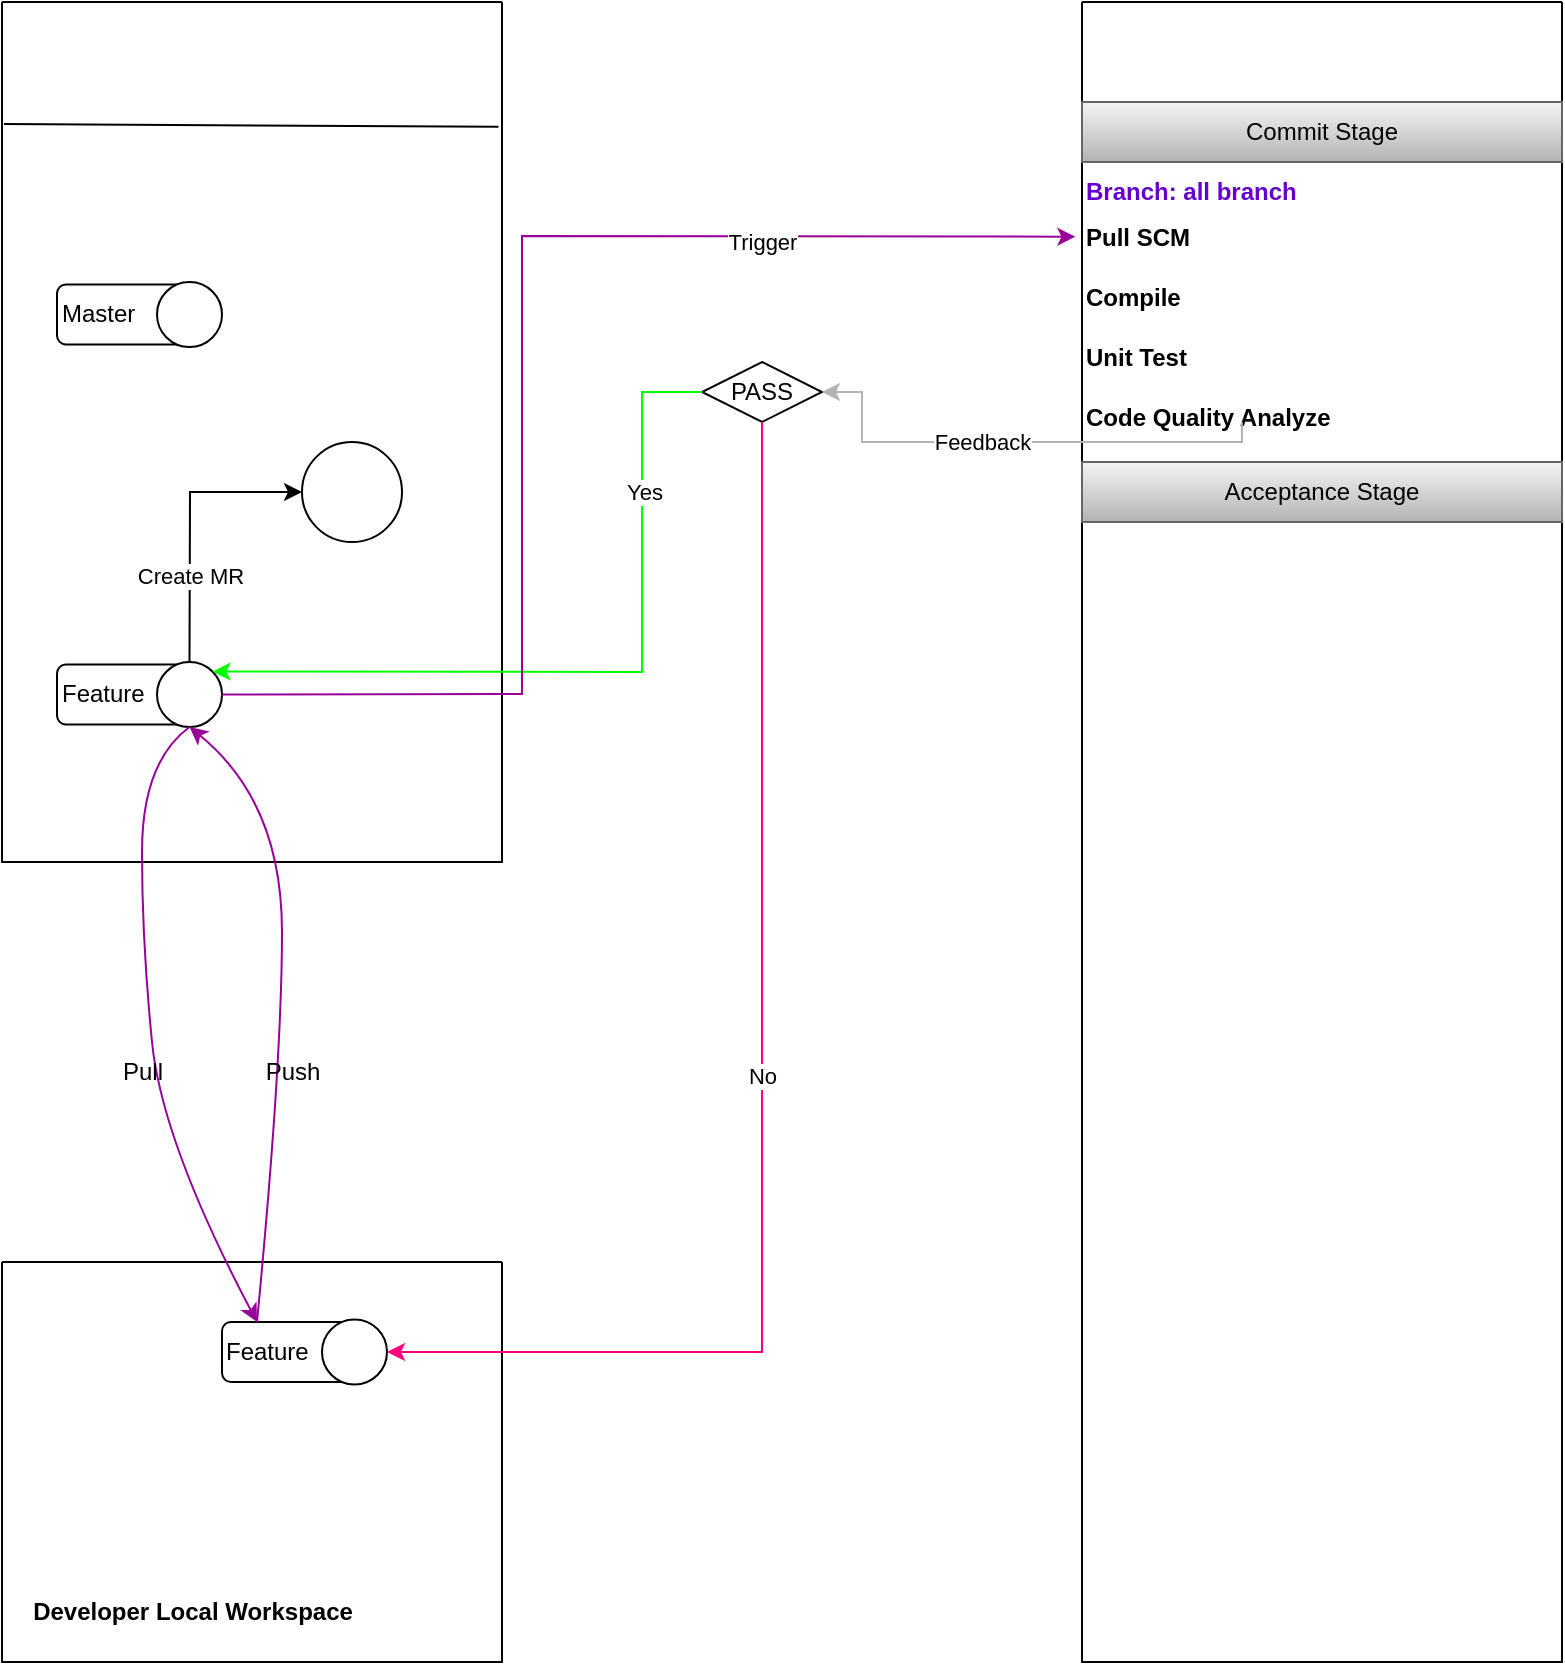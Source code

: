 <mxfile version="24.7.7">
  <diagram name="第 1 页" id="rBroqQjTNLhBKOfvFXeg">
    <mxGraphModel dx="1306" dy="1226" grid="1" gridSize="10" guides="1" tooltips="1" connect="1" arrows="1" fold="1" page="1" pageScale="1" pageWidth="1169" pageHeight="827" math="0" shadow="0">
      <root>
        <mxCell id="0" />
        <mxCell id="1" parent="0" />
        <mxCell id="FycG8oyHSj_Sa7Rq2zaZ-1" value="" style="swimlane;startSize=0;" vertex="1" parent="1">
          <mxGeometry x="60" y="740" width="250" height="200" as="geometry" />
        </mxCell>
        <mxCell id="FycG8oyHSj_Sa7Rq2zaZ-2" value="" style="shape=image;verticalLabelPosition=bottom;labelBackgroundColor=default;verticalAlign=top;aspect=fixed;imageAspect=0;image=https://cdn-icons-png.flaticon.com/512/10169/10169718.png;" vertex="1" parent="FycG8oyHSj_Sa7Rq2zaZ-1">
          <mxGeometry x="10" y="20" width="80" height="80" as="geometry" />
        </mxCell>
        <mxCell id="FycG8oyHSj_Sa7Rq2zaZ-3" value="Developer Local Workspace" style="text;html=1;align=center;verticalAlign=middle;resizable=0;points=[];autosize=1;strokeColor=none;fillColor=none;fontStyle=1" vertex="1" parent="FycG8oyHSj_Sa7Rq2zaZ-1">
          <mxGeometry x="10" y="160" width="170" height="30" as="geometry" />
        </mxCell>
        <mxCell id="FycG8oyHSj_Sa7Rq2zaZ-4" value="Feature" style="rounded=1;whiteSpace=wrap;html=1;align=left;" vertex="1" parent="FycG8oyHSj_Sa7Rq2zaZ-1">
          <mxGeometry x="110" y="30" width="70" height="30" as="geometry" />
        </mxCell>
        <mxCell id="FycG8oyHSj_Sa7Rq2zaZ-5" value="" style="ellipse;whiteSpace=wrap;html=1;aspect=fixed;" vertex="1" parent="FycG8oyHSj_Sa7Rq2zaZ-1">
          <mxGeometry x="160" y="28.75" width="32.5" height="32.5" as="geometry" />
        </mxCell>
        <mxCell id="FycG8oyHSj_Sa7Rq2zaZ-6" value="" style="shape=image;verticalLabelPosition=bottom;labelBackgroundColor=default;verticalAlign=top;aspect=fixed;imageAspect=0;image=https://www.svgrepo.com/show/347750/git-branch.svg;" vertex="1" parent="FycG8oyHSj_Sa7Rq2zaZ-1">
          <mxGeometry x="166.25" y="35" width="20" height="20" as="geometry" />
        </mxCell>
        <mxCell id="FycG8oyHSj_Sa7Rq2zaZ-9" value="" style="shape=image;verticalLabelPosition=bottom;labelBackgroundColor=default;verticalAlign=top;aspect=fixed;imageAspect=0;image=https://apptraitsolutions.com/wp-content/uploads/2021/02/Git-Logo-1788C.png;" vertex="1" parent="FycG8oyHSj_Sa7Rq2zaZ-1">
          <mxGeometry x="92.5" y="118.24" width="100" height="41.76" as="geometry" />
        </mxCell>
        <mxCell id="FycG8oyHSj_Sa7Rq2zaZ-10" value="" style="swimlane;startSize=0;" vertex="1" parent="1">
          <mxGeometry x="60" y="110" width="250" height="430" as="geometry" />
        </mxCell>
        <mxCell id="FycG8oyHSj_Sa7Rq2zaZ-14" value="" style="shape=image;verticalLabelPosition=bottom;labelBackgroundColor=default;verticalAlign=top;aspect=fixed;imageAspect=0;image=https://about.gitlab.com/images/press/logo/png/old-logo-no-bkgrd.png;" vertex="1" parent="FycG8oyHSj_Sa7Rq2zaZ-10">
          <mxGeometry x="52.5" width="135.86" height="60" as="geometry" />
        </mxCell>
        <mxCell id="FycG8oyHSj_Sa7Rq2zaZ-15" value="Master" style="rounded=1;whiteSpace=wrap;html=1;align=left;" vertex="1" parent="FycG8oyHSj_Sa7Rq2zaZ-10">
          <mxGeometry x="27.5" y="141.25" width="70" height="30" as="geometry" />
        </mxCell>
        <mxCell id="FycG8oyHSj_Sa7Rq2zaZ-16" value="" style="ellipse;whiteSpace=wrap;html=1;aspect=fixed;" vertex="1" parent="FycG8oyHSj_Sa7Rq2zaZ-10">
          <mxGeometry x="77.5" y="140" width="32.5" height="32.5" as="geometry" />
        </mxCell>
        <mxCell id="FycG8oyHSj_Sa7Rq2zaZ-17" value="" style="shape=image;verticalLabelPosition=bottom;labelBackgroundColor=default;verticalAlign=top;aspect=fixed;imageAspect=0;image=https://www.svgrepo.com/show/347750/git-branch.svg;" vertex="1" parent="FycG8oyHSj_Sa7Rq2zaZ-10">
          <mxGeometry x="83.75" y="146.25" width="20" height="20" as="geometry" />
        </mxCell>
        <mxCell id="FycG8oyHSj_Sa7Rq2zaZ-18" value="Feature" style="rounded=1;whiteSpace=wrap;html=1;align=left;" vertex="1" parent="FycG8oyHSj_Sa7Rq2zaZ-10">
          <mxGeometry x="27.5" y="331.25" width="70" height="30" as="geometry" />
        </mxCell>
        <mxCell id="FycG8oyHSj_Sa7Rq2zaZ-19" value="" style="ellipse;whiteSpace=wrap;html=1;aspect=fixed;" vertex="1" parent="FycG8oyHSj_Sa7Rq2zaZ-10">
          <mxGeometry x="77.5" y="330" width="32.5" height="32.5" as="geometry" />
        </mxCell>
        <mxCell id="FycG8oyHSj_Sa7Rq2zaZ-20" value="" style="shape=image;verticalLabelPosition=bottom;labelBackgroundColor=default;verticalAlign=top;aspect=fixed;imageAspect=0;image=https://www.svgrepo.com/show/347750/git-branch.svg;" vertex="1" parent="FycG8oyHSj_Sa7Rq2zaZ-10">
          <mxGeometry x="83.75" y="336.25" width="20" height="20" as="geometry" />
        </mxCell>
        <mxCell id="FycG8oyHSj_Sa7Rq2zaZ-44" value="" style="endArrow=classic;html=1;rounded=0;exitX=0.5;exitY=0;exitDx=0;exitDy=0;entryX=0;entryY=0.5;entryDx=0;entryDy=0;" edge="1" parent="FycG8oyHSj_Sa7Rq2zaZ-10" source="FycG8oyHSj_Sa7Rq2zaZ-19" target="FycG8oyHSj_Sa7Rq2zaZ-46">
          <mxGeometry relative="1" as="geometry">
            <mxPoint x="280" y="330" as="sourcePoint" />
            <mxPoint x="120" y="250" as="targetPoint" />
            <Array as="points">
              <mxPoint x="94" y="245" />
            </Array>
          </mxGeometry>
        </mxCell>
        <mxCell id="FycG8oyHSj_Sa7Rq2zaZ-45" value="Create MR" style="edgeLabel;resizable=0;html=1;;align=center;verticalAlign=middle;" connectable="0" vertex="1" parent="FycG8oyHSj_Sa7Rq2zaZ-44">
          <mxGeometry relative="1" as="geometry">
            <mxPoint y="27" as="offset" />
          </mxGeometry>
        </mxCell>
        <mxCell id="FycG8oyHSj_Sa7Rq2zaZ-46" value="" style="ellipse;whiteSpace=wrap;html=1;aspect=fixed;" vertex="1" parent="FycG8oyHSj_Sa7Rq2zaZ-10">
          <mxGeometry x="150" y="220" width="50" height="50" as="geometry" />
        </mxCell>
        <mxCell id="FycG8oyHSj_Sa7Rq2zaZ-43" value="" style="shape=image;verticalLabelPosition=bottom;labelBackgroundColor=default;verticalAlign=top;aspect=fixed;imageAspect=0;image=https://www.svgrepo.com/show/326656/git-pull-request-outline.svg;" vertex="1" parent="FycG8oyHSj_Sa7Rq2zaZ-10">
          <mxGeometry x="155" y="226.25" width="40" height="40" as="geometry" />
        </mxCell>
        <mxCell id="FycG8oyHSj_Sa7Rq2zaZ-11" value="" style="endArrow=none;html=1;rounded=0;exitX=0.004;exitY=0.142;exitDx=0;exitDy=0;exitPerimeter=0;entryX=0.993;entryY=0.145;entryDx=0;entryDy=0;entryPerimeter=0;" edge="1" parent="1" source="FycG8oyHSj_Sa7Rq2zaZ-10" target="FycG8oyHSj_Sa7Rq2zaZ-10">
          <mxGeometry width="50" height="50" relative="1" as="geometry">
            <mxPoint x="270" y="270" as="sourcePoint" />
            <mxPoint x="320" y="220" as="targetPoint" />
          </mxGeometry>
        </mxCell>
        <mxCell id="FycG8oyHSj_Sa7Rq2zaZ-22" value="" style="curved=1;endArrow=classic;html=1;rounded=0;exitX=0.5;exitY=1;exitDx=0;exitDy=0;entryX=0.25;entryY=0;entryDx=0;entryDy=0;strokeColor=#990099;" edge="1" parent="1" source="FycG8oyHSj_Sa7Rq2zaZ-19" target="FycG8oyHSj_Sa7Rq2zaZ-4">
          <mxGeometry width="50" height="50" relative="1" as="geometry">
            <mxPoint x="270" y="520" as="sourcePoint" />
            <mxPoint x="320" y="470" as="targetPoint" />
            <Array as="points">
              <mxPoint x="130" y="490" />
              <mxPoint x="130" y="580" />
              <mxPoint x="140" y="680" />
            </Array>
          </mxGeometry>
        </mxCell>
        <mxCell id="FycG8oyHSj_Sa7Rq2zaZ-23" value="Pull" style="text;html=1;align=center;verticalAlign=middle;resizable=0;points=[];autosize=1;strokeColor=none;fillColor=none;" vertex="1" parent="1">
          <mxGeometry x="110" y="630" width="40" height="30" as="geometry" />
        </mxCell>
        <mxCell id="FycG8oyHSj_Sa7Rq2zaZ-24" value="" style="curved=1;endArrow=classic;html=1;rounded=0;exitX=0.25;exitY=0;exitDx=0;exitDy=0;entryX=0.5;entryY=1;entryDx=0;entryDy=0;strokeColor=#990099;" edge="1" parent="1" source="FycG8oyHSj_Sa7Rq2zaZ-4" target="FycG8oyHSj_Sa7Rq2zaZ-19">
          <mxGeometry width="50" height="50" relative="1" as="geometry">
            <mxPoint x="270" y="520" as="sourcePoint" />
            <mxPoint x="320" y="470" as="targetPoint" />
            <Array as="points">
              <mxPoint x="200" y="640" />
              <mxPoint x="200" y="510" />
            </Array>
          </mxGeometry>
        </mxCell>
        <mxCell id="FycG8oyHSj_Sa7Rq2zaZ-25" value="Push" style="text;html=1;align=center;verticalAlign=middle;resizable=0;points=[];autosize=1;strokeColor=none;fillColor=none;" vertex="1" parent="1">
          <mxGeometry x="180" y="630" width="50" height="30" as="geometry" />
        </mxCell>
        <mxCell id="FycG8oyHSj_Sa7Rq2zaZ-26" value="" style="swimlane;startSize=0;" vertex="1" parent="1">
          <mxGeometry x="600" y="110" width="240" height="830" as="geometry" />
        </mxCell>
        <mxCell id="FycG8oyHSj_Sa7Rq2zaZ-28" value="" style="shape=image;verticalLabelPosition=bottom;labelBackgroundColor=default;verticalAlign=top;aspect=fixed;imageAspect=0;image=https://upload.wikimedia.org/wikipedia/commons/thumb/e/e3/Jenkins_logo_with_title.svg/2560px-Jenkins_logo_with_title.svg.png;" vertex="1" parent="FycG8oyHSj_Sa7Rq2zaZ-26">
          <mxGeometry x="40" width="160" height="51.47" as="geometry" />
        </mxCell>
        <mxCell id="FycG8oyHSj_Sa7Rq2zaZ-30" value="Commit Stage" style="rounded=0;whiteSpace=wrap;html=1;fillColor=#f5f5f5;gradientColor=#b3b3b3;strokeColor=#666666;" vertex="1" parent="FycG8oyHSj_Sa7Rq2zaZ-26">
          <mxGeometry y="50" width="240" height="30" as="geometry" />
        </mxCell>
        <mxCell id="FycG8oyHSj_Sa7Rq2zaZ-31" value="&lt;b&gt;&lt;font color=&quot;#6600cc&quot;&gt;Branch: all branch&lt;/font&gt;&lt;/b&gt;&lt;div style=&quot;line-height: 250%;&quot;&gt;&lt;b&gt;Pull SCM&lt;/b&gt;&lt;/div&gt;&lt;div style=&quot;line-height: 250%;&quot;&gt;&lt;b&gt;Compile&lt;/b&gt;&lt;/div&gt;&lt;div style=&quot;line-height: 250%;&quot;&gt;&lt;b&gt;Unit Test&lt;/b&gt;&lt;/div&gt;&lt;div style=&quot;line-height: 250%;&quot;&gt;&lt;b&gt;Code Quality Analyze&lt;/b&gt;&lt;/div&gt;" style="text;html=1;align=left;verticalAlign=middle;resizable=0;points=[];autosize=1;strokeColor=none;fillColor=none;spacingTop=0;" vertex="1" parent="FycG8oyHSj_Sa7Rq2zaZ-26">
          <mxGeometry y="80" width="150" height="150" as="geometry" />
        </mxCell>
        <mxCell id="FycG8oyHSj_Sa7Rq2zaZ-33" value="Acceptance Stage" style="rounded=0;whiteSpace=wrap;html=1;fillColor=#f5f5f5;gradientColor=#b3b3b3;strokeColor=#666666;" vertex="1" parent="FycG8oyHSj_Sa7Rq2zaZ-26">
          <mxGeometry y="230" width="240" height="30" as="geometry" />
        </mxCell>
        <mxCell id="FycG8oyHSj_Sa7Rq2zaZ-32" value="PASS" style="rhombus;whiteSpace=wrap;html=1;" vertex="1" parent="1">
          <mxGeometry x="410" y="290" width="60" height="30" as="geometry" />
        </mxCell>
        <mxCell id="FycG8oyHSj_Sa7Rq2zaZ-35" value="" style="endArrow=classic;html=1;rounded=0;entryX=1;entryY=0.5;entryDx=0;entryDy=0;exitX=0.533;exitY=0.867;exitDx=0;exitDy=0;exitPerimeter=0;strokeColor=#B3B3B3;" edge="1" parent="1" source="FycG8oyHSj_Sa7Rq2zaZ-31" target="FycG8oyHSj_Sa7Rq2zaZ-32">
          <mxGeometry relative="1" as="geometry">
            <mxPoint x="420" y="350" as="sourcePoint" />
            <mxPoint x="520" y="350" as="targetPoint" />
            <Array as="points">
              <mxPoint x="680" y="330" />
              <mxPoint x="600" y="330" />
              <mxPoint x="490" y="330" />
              <mxPoint x="490" y="305" />
            </Array>
          </mxGeometry>
        </mxCell>
        <mxCell id="FycG8oyHSj_Sa7Rq2zaZ-36" value="Feedback" style="edgeLabel;resizable=0;html=1;;align=center;verticalAlign=middle;" connectable="0" vertex="1" parent="FycG8oyHSj_Sa7Rq2zaZ-35">
          <mxGeometry relative="1" as="geometry">
            <mxPoint x="-18" as="offset" />
          </mxGeometry>
        </mxCell>
        <mxCell id="FycG8oyHSj_Sa7Rq2zaZ-37" value="" style="endArrow=classic;html=1;rounded=0;exitX=0;exitY=0.5;exitDx=0;exitDy=0;entryX=1;entryY=0;entryDx=0;entryDy=0;strokeColor=#00FF00;" edge="1" parent="1" source="FycG8oyHSj_Sa7Rq2zaZ-32" target="FycG8oyHSj_Sa7Rq2zaZ-19">
          <mxGeometry relative="1" as="geometry">
            <mxPoint x="330" y="470" as="sourcePoint" />
            <mxPoint x="430" y="470" as="targetPoint" />
            <Array as="points">
              <mxPoint x="380" y="305" />
              <mxPoint x="380" y="445" />
            </Array>
          </mxGeometry>
        </mxCell>
        <mxCell id="FycG8oyHSj_Sa7Rq2zaZ-38" value="Yes" style="edgeLabel;resizable=0;html=1;;align=center;verticalAlign=middle;" connectable="0" vertex="1" parent="FycG8oyHSj_Sa7Rq2zaZ-37">
          <mxGeometry relative="1" as="geometry">
            <mxPoint x="23" y="-90" as="offset" />
          </mxGeometry>
        </mxCell>
        <mxCell id="FycG8oyHSj_Sa7Rq2zaZ-39" value="" style="endArrow=classic;html=1;rounded=0;exitX=1;exitY=0.5;exitDx=0;exitDy=0;entryX=-0.022;entryY=0.249;entryDx=0;entryDy=0;entryPerimeter=0;strokeColor=#990099;" edge="1" parent="1" source="FycG8oyHSj_Sa7Rq2zaZ-19" target="FycG8oyHSj_Sa7Rq2zaZ-31">
          <mxGeometry relative="1" as="geometry">
            <mxPoint x="330" y="400" as="sourcePoint" />
            <mxPoint x="430" y="400" as="targetPoint" />
            <Array as="points">
              <mxPoint x="320" y="456" />
              <mxPoint x="320" y="227" />
            </Array>
          </mxGeometry>
        </mxCell>
        <mxCell id="FycG8oyHSj_Sa7Rq2zaZ-40" value="Trigger" style="edgeLabel;resizable=0;html=1;;align=center;verticalAlign=middle;" connectable="0" vertex="1" parent="FycG8oyHSj_Sa7Rq2zaZ-39">
          <mxGeometry relative="1" as="geometry">
            <mxPoint x="120" y="-48" as="offset" />
          </mxGeometry>
        </mxCell>
        <mxCell id="FycG8oyHSj_Sa7Rq2zaZ-41" value="" style="endArrow=classic;html=1;rounded=0;exitX=0.5;exitY=1;exitDx=0;exitDy=0;entryX=1;entryY=0.5;entryDx=0;entryDy=0;strokeColor=#FF0080;" edge="1" parent="1" source="FycG8oyHSj_Sa7Rq2zaZ-32" target="FycG8oyHSj_Sa7Rq2zaZ-5">
          <mxGeometry relative="1" as="geometry">
            <mxPoint x="340" y="580" as="sourcePoint" />
            <mxPoint x="440" y="580" as="targetPoint" />
            <Array as="points">
              <mxPoint x="440" y="785" />
            </Array>
          </mxGeometry>
        </mxCell>
        <mxCell id="FycG8oyHSj_Sa7Rq2zaZ-42" value="No" style="edgeLabel;resizable=0;html=1;;align=center;verticalAlign=middle;" connectable="0" vertex="1" parent="FycG8oyHSj_Sa7Rq2zaZ-41">
          <mxGeometry relative="1" as="geometry" />
        </mxCell>
      </root>
    </mxGraphModel>
  </diagram>
</mxfile>
